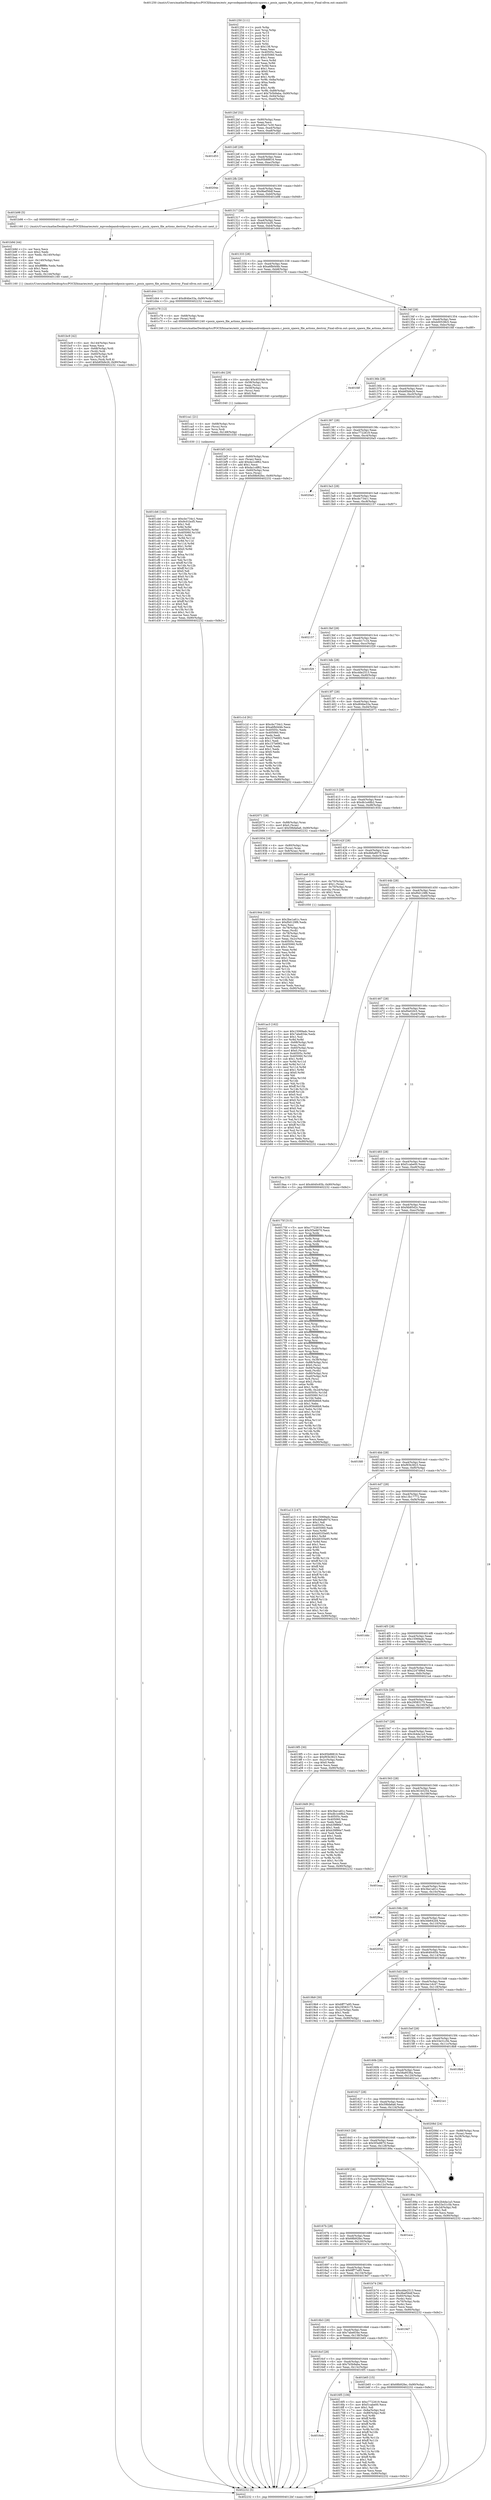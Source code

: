 digraph "0x401250" {
  label = "0x401250 (/mnt/c/Users/mathe/Desktop/tcc/POCII/binaries/extr_mpvosdepandroidposix-spawn.c_posix_spawn_file_actions_destroy_Final-ollvm.out::main(0))"
  labelloc = "t"
  node[shape=record]

  Entry [label="",width=0.3,height=0.3,shape=circle,fillcolor=black,style=filled]
  "0x4012bf" [label="{
     0x4012bf [32]\l
     | [instrs]\l
     &nbsp;&nbsp;0x4012bf \<+6\>: mov -0x90(%rbp),%eax\l
     &nbsp;&nbsp;0x4012c5 \<+2\>: mov %eax,%ecx\l
     &nbsp;&nbsp;0x4012c7 \<+6\>: sub $0x85a17e30,%ecx\l
     &nbsp;&nbsp;0x4012cd \<+6\>: mov %eax,-0xa4(%rbp)\l
     &nbsp;&nbsp;0x4012d3 \<+6\>: mov %ecx,-0xa8(%rbp)\l
     &nbsp;&nbsp;0x4012d9 \<+6\>: je 0000000000401d53 \<main+0xb03\>\l
  }"]
  "0x401d53" [label="{
     0x401d53\l
  }", style=dashed]
  "0x4012df" [label="{
     0x4012df [28]\l
     | [instrs]\l
     &nbsp;&nbsp;0x4012df \<+5\>: jmp 00000000004012e4 \<main+0x94\>\l
     &nbsp;&nbsp;0x4012e4 \<+6\>: mov -0xa4(%rbp),%eax\l
     &nbsp;&nbsp;0x4012ea \<+5\>: sub $0x95b88816,%eax\l
     &nbsp;&nbsp;0x4012ef \<+6\>: mov %eax,-0xac(%rbp)\l
     &nbsp;&nbsp;0x4012f5 \<+6\>: je 000000000040204e \<main+0xdfe\>\l
  }"]
  Exit [label="",width=0.3,height=0.3,shape=circle,fillcolor=black,style=filled,peripheries=2]
  "0x40204e" [label="{
     0x40204e\l
  }", style=dashed]
  "0x4012fb" [label="{
     0x4012fb [28]\l
     | [instrs]\l
     &nbsp;&nbsp;0x4012fb \<+5\>: jmp 0000000000401300 \<main+0xb0\>\l
     &nbsp;&nbsp;0x401300 \<+6\>: mov -0xa4(%rbp),%eax\l
     &nbsp;&nbsp;0x401306 \<+5\>: sub $0x9bef56df,%eax\l
     &nbsp;&nbsp;0x40130b \<+6\>: mov %eax,-0xb0(%rbp)\l
     &nbsp;&nbsp;0x401311 \<+6\>: je 0000000000401b98 \<main+0x948\>\l
  }"]
  "0x401cb6" [label="{
     0x401cb6 [142]\l
     | [instrs]\l
     &nbsp;&nbsp;0x401cb6 \<+5\>: mov $0xcbc734c1,%eax\l
     &nbsp;&nbsp;0x401cbb \<+5\>: mov $0x9c01bcf5,%esi\l
     &nbsp;&nbsp;0x401cc0 \<+2\>: mov $0x1,%dl\l
     &nbsp;&nbsp;0x401cc2 \<+3\>: xor %r8d,%r8d\l
     &nbsp;&nbsp;0x401cc5 \<+8\>: mov 0x40505c,%r9d\l
     &nbsp;&nbsp;0x401ccd \<+8\>: mov 0x405060,%r10d\l
     &nbsp;&nbsp;0x401cd5 \<+4\>: sub $0x1,%r8d\l
     &nbsp;&nbsp;0x401cd9 \<+3\>: mov %r9d,%r11d\l
     &nbsp;&nbsp;0x401cdc \<+3\>: add %r8d,%r11d\l
     &nbsp;&nbsp;0x401cdf \<+4\>: imul %r11d,%r9d\l
     &nbsp;&nbsp;0x401ce3 \<+4\>: and $0x1,%r9d\l
     &nbsp;&nbsp;0x401ce7 \<+4\>: cmp $0x0,%r9d\l
     &nbsp;&nbsp;0x401ceb \<+3\>: sete %bl\l
     &nbsp;&nbsp;0x401cee \<+4\>: cmp $0xa,%r10d\l
     &nbsp;&nbsp;0x401cf2 \<+4\>: setl %r14b\l
     &nbsp;&nbsp;0x401cf6 \<+3\>: mov %bl,%r15b\l
     &nbsp;&nbsp;0x401cf9 \<+4\>: xor $0xff,%r15b\l
     &nbsp;&nbsp;0x401cfd \<+3\>: mov %r14b,%r12b\l
     &nbsp;&nbsp;0x401d00 \<+4\>: xor $0xff,%r12b\l
     &nbsp;&nbsp;0x401d04 \<+3\>: xor $0x0,%dl\l
     &nbsp;&nbsp;0x401d07 \<+3\>: mov %r15b,%r13b\l
     &nbsp;&nbsp;0x401d0a \<+4\>: and $0x0,%r13b\l
     &nbsp;&nbsp;0x401d0e \<+2\>: and %dl,%bl\l
     &nbsp;&nbsp;0x401d10 \<+3\>: mov %r12b,%cl\l
     &nbsp;&nbsp;0x401d13 \<+3\>: and $0x0,%cl\l
     &nbsp;&nbsp;0x401d16 \<+3\>: and %dl,%r14b\l
     &nbsp;&nbsp;0x401d19 \<+3\>: or %bl,%r13b\l
     &nbsp;&nbsp;0x401d1c \<+3\>: or %r14b,%cl\l
     &nbsp;&nbsp;0x401d1f \<+3\>: xor %cl,%r13b\l
     &nbsp;&nbsp;0x401d22 \<+3\>: or %r12b,%r15b\l
     &nbsp;&nbsp;0x401d25 \<+4\>: xor $0xff,%r15b\l
     &nbsp;&nbsp;0x401d29 \<+3\>: or $0x0,%dl\l
     &nbsp;&nbsp;0x401d2c \<+3\>: and %dl,%r15b\l
     &nbsp;&nbsp;0x401d2f \<+3\>: or %r15b,%r13b\l
     &nbsp;&nbsp;0x401d32 \<+4\>: test $0x1,%r13b\l
     &nbsp;&nbsp;0x401d36 \<+3\>: cmovne %esi,%eax\l
     &nbsp;&nbsp;0x401d39 \<+6\>: mov %eax,-0x90(%rbp)\l
     &nbsp;&nbsp;0x401d3f \<+5\>: jmp 0000000000402232 \<main+0xfe2\>\l
  }"]
  "0x401b98" [label="{
     0x401b98 [5]\l
     | [instrs]\l
     &nbsp;&nbsp;0x401b98 \<+5\>: call 0000000000401160 \<next_i\>\l
     | [calls]\l
     &nbsp;&nbsp;0x401160 \{1\} (/mnt/c/Users/mathe/Desktop/tcc/POCII/binaries/extr_mpvosdepandroidposix-spawn.c_posix_spawn_file_actions_destroy_Final-ollvm.out::next_i)\l
  }"]
  "0x401317" [label="{
     0x401317 [28]\l
     | [instrs]\l
     &nbsp;&nbsp;0x401317 \<+5\>: jmp 000000000040131c \<main+0xcc\>\l
     &nbsp;&nbsp;0x40131c \<+6\>: mov -0xa4(%rbp),%eax\l
     &nbsp;&nbsp;0x401322 \<+5\>: sub $0x9c01bcf5,%eax\l
     &nbsp;&nbsp;0x401327 \<+6\>: mov %eax,-0xb4(%rbp)\l
     &nbsp;&nbsp;0x40132d \<+6\>: je 0000000000401d44 \<main+0xaf4\>\l
  }"]
  "0x401ca1" [label="{
     0x401ca1 [21]\l
     | [instrs]\l
     &nbsp;&nbsp;0x401ca1 \<+4\>: mov -0x68(%rbp),%rcx\l
     &nbsp;&nbsp;0x401ca5 \<+3\>: mov (%rcx),%rcx\l
     &nbsp;&nbsp;0x401ca8 \<+3\>: mov %rcx,%rdi\l
     &nbsp;&nbsp;0x401cab \<+6\>: mov %eax,-0x148(%rbp)\l
     &nbsp;&nbsp;0x401cb1 \<+5\>: call 0000000000401030 \<free@plt\>\l
     | [calls]\l
     &nbsp;&nbsp;0x401030 \{1\} (unknown)\l
  }"]
  "0x401d44" [label="{
     0x401d44 [15]\l
     | [instrs]\l
     &nbsp;&nbsp;0x401d44 \<+10\>: movl $0xd64be33a,-0x90(%rbp)\l
     &nbsp;&nbsp;0x401d4e \<+5\>: jmp 0000000000402232 \<main+0xfe2\>\l
  }"]
  "0x401333" [label="{
     0x401333 [28]\l
     | [instrs]\l
     &nbsp;&nbsp;0x401333 \<+5\>: jmp 0000000000401338 \<main+0xe8\>\l
     &nbsp;&nbsp;0x401338 \<+6\>: mov -0xa4(%rbp),%eax\l
     &nbsp;&nbsp;0x40133e \<+5\>: sub $0xa6fb0d4b,%eax\l
     &nbsp;&nbsp;0x401343 \<+6\>: mov %eax,-0xb8(%rbp)\l
     &nbsp;&nbsp;0x401349 \<+6\>: je 0000000000401c78 \<main+0xa28\>\l
  }"]
  "0x401c84" [label="{
     0x401c84 [29]\l
     | [instrs]\l
     &nbsp;&nbsp;0x401c84 \<+10\>: movabs $0x4030d6,%rdi\l
     &nbsp;&nbsp;0x401c8e \<+4\>: mov -0x58(%rbp),%rcx\l
     &nbsp;&nbsp;0x401c92 \<+2\>: mov %eax,(%rcx)\l
     &nbsp;&nbsp;0x401c94 \<+4\>: mov -0x58(%rbp),%rcx\l
     &nbsp;&nbsp;0x401c98 \<+2\>: mov (%rcx),%esi\l
     &nbsp;&nbsp;0x401c9a \<+2\>: mov $0x0,%al\l
     &nbsp;&nbsp;0x401c9c \<+5\>: call 0000000000401040 \<printf@plt\>\l
     | [calls]\l
     &nbsp;&nbsp;0x401040 \{1\} (unknown)\l
  }"]
  "0x401c78" [label="{
     0x401c78 [12]\l
     | [instrs]\l
     &nbsp;&nbsp;0x401c78 \<+4\>: mov -0x68(%rbp),%rax\l
     &nbsp;&nbsp;0x401c7c \<+3\>: mov (%rax),%rdi\l
     &nbsp;&nbsp;0x401c7f \<+5\>: call 0000000000401240 \<posix_spawn_file_actions_destroy\>\l
     | [calls]\l
     &nbsp;&nbsp;0x401240 \{1\} (/mnt/c/Users/mathe/Desktop/tcc/POCII/binaries/extr_mpvosdepandroidposix-spawn.c_posix_spawn_file_actions_destroy_Final-ollvm.out::posix_spawn_file_actions_destroy)\l
  }"]
  "0x40134f" [label="{
     0x40134f [28]\l
     | [instrs]\l
     &nbsp;&nbsp;0x40134f \<+5\>: jmp 0000000000401354 \<main+0x104\>\l
     &nbsp;&nbsp;0x401354 \<+6\>: mov -0xa4(%rbp),%eax\l
     &nbsp;&nbsp;0x40135a \<+5\>: sub $0xb00538c5,%eax\l
     &nbsp;&nbsp;0x40135f \<+6\>: mov %eax,-0xbc(%rbp)\l
     &nbsp;&nbsp;0x401365 \<+6\>: je 0000000000401fdf \<main+0xd8f\>\l
  }"]
  "0x401bc9" [label="{
     0x401bc9 [42]\l
     | [instrs]\l
     &nbsp;&nbsp;0x401bc9 \<+6\>: mov -0x144(%rbp),%ecx\l
     &nbsp;&nbsp;0x401bcf \<+3\>: imul %eax,%ecx\l
     &nbsp;&nbsp;0x401bd2 \<+4\>: mov -0x68(%rbp),%rdi\l
     &nbsp;&nbsp;0x401bd6 \<+3\>: mov (%rdi),%rdi\l
     &nbsp;&nbsp;0x401bd9 \<+4\>: mov -0x60(%rbp),%r8\l
     &nbsp;&nbsp;0x401bdd \<+3\>: movslq (%r8),%r8\l
     &nbsp;&nbsp;0x401be0 \<+4\>: mov %ecx,(%rdi,%r8,4)\l
     &nbsp;&nbsp;0x401be4 \<+10\>: movl $0xb85bfe26,-0x90(%rbp)\l
     &nbsp;&nbsp;0x401bee \<+5\>: jmp 0000000000402232 \<main+0xfe2\>\l
  }"]
  "0x401fdf" [label="{
     0x401fdf\l
  }", style=dashed]
  "0x40136b" [label="{
     0x40136b [28]\l
     | [instrs]\l
     &nbsp;&nbsp;0x40136b \<+5\>: jmp 0000000000401370 \<main+0x120\>\l
     &nbsp;&nbsp;0x401370 \<+6\>: mov -0xa4(%rbp),%eax\l
     &nbsp;&nbsp;0x401376 \<+5\>: sub $0xb85bfe26,%eax\l
     &nbsp;&nbsp;0x40137b \<+6\>: mov %eax,-0xc0(%rbp)\l
     &nbsp;&nbsp;0x401381 \<+6\>: je 0000000000401bf3 \<main+0x9a3\>\l
  }"]
  "0x401b9d" [label="{
     0x401b9d [44]\l
     | [instrs]\l
     &nbsp;&nbsp;0x401b9d \<+2\>: xor %ecx,%ecx\l
     &nbsp;&nbsp;0x401b9f \<+5\>: mov $0x2,%edx\l
     &nbsp;&nbsp;0x401ba4 \<+6\>: mov %edx,-0x140(%rbp)\l
     &nbsp;&nbsp;0x401baa \<+1\>: cltd\l
     &nbsp;&nbsp;0x401bab \<+6\>: mov -0x140(%rbp),%esi\l
     &nbsp;&nbsp;0x401bb1 \<+2\>: idiv %esi\l
     &nbsp;&nbsp;0x401bb3 \<+6\>: imul $0xfffffffe,%edx,%edx\l
     &nbsp;&nbsp;0x401bb9 \<+3\>: sub $0x1,%ecx\l
     &nbsp;&nbsp;0x401bbc \<+2\>: sub %ecx,%edx\l
     &nbsp;&nbsp;0x401bbe \<+6\>: mov %edx,-0x144(%rbp)\l
     &nbsp;&nbsp;0x401bc4 \<+5\>: call 0000000000401160 \<next_i\>\l
     | [calls]\l
     &nbsp;&nbsp;0x401160 \{1\} (/mnt/c/Users/mathe/Desktop/tcc/POCII/binaries/extr_mpvosdepandroidposix-spawn.c_posix_spawn_file_actions_destroy_Final-ollvm.out::next_i)\l
  }"]
  "0x401bf3" [label="{
     0x401bf3 [42]\l
     | [instrs]\l
     &nbsp;&nbsp;0x401bf3 \<+4\>: mov -0x60(%rbp),%rax\l
     &nbsp;&nbsp;0x401bf7 \<+2\>: mov (%rax),%ecx\l
     &nbsp;&nbsp;0x401bf9 \<+6\>: add $0xda1cdf62,%ecx\l
     &nbsp;&nbsp;0x401bff \<+3\>: add $0x1,%ecx\l
     &nbsp;&nbsp;0x401c02 \<+6\>: sub $0xda1cdf62,%ecx\l
     &nbsp;&nbsp;0x401c08 \<+4\>: mov -0x60(%rbp),%rax\l
     &nbsp;&nbsp;0x401c0c \<+2\>: mov %ecx,(%rax)\l
     &nbsp;&nbsp;0x401c0e \<+10\>: movl $0x68b92fec,-0x90(%rbp)\l
     &nbsp;&nbsp;0x401c18 \<+5\>: jmp 0000000000402232 \<main+0xfe2\>\l
  }"]
  "0x401387" [label="{
     0x401387 [28]\l
     | [instrs]\l
     &nbsp;&nbsp;0x401387 \<+5\>: jmp 000000000040138c \<main+0x13c\>\l
     &nbsp;&nbsp;0x40138c \<+6\>: mov -0xa4(%rbp),%eax\l
     &nbsp;&nbsp;0x401392 \<+5\>: sub $0xc7722619,%eax\l
     &nbsp;&nbsp;0x401397 \<+6\>: mov %eax,-0xc4(%rbp)\l
     &nbsp;&nbsp;0x40139d \<+6\>: je 00000000004020a5 \<main+0xe55\>\l
  }"]
  "0x401ac3" [label="{
     0x401ac3 [162]\l
     | [instrs]\l
     &nbsp;&nbsp;0x401ac3 \<+5\>: mov $0x15069adc,%ecx\l
     &nbsp;&nbsp;0x401ac8 \<+5\>: mov $0x7abe834e,%edx\l
     &nbsp;&nbsp;0x401acd \<+3\>: mov $0x1,%sil\l
     &nbsp;&nbsp;0x401ad0 \<+3\>: xor %r8d,%r8d\l
     &nbsp;&nbsp;0x401ad3 \<+4\>: mov -0x68(%rbp),%rdi\l
     &nbsp;&nbsp;0x401ad7 \<+3\>: mov %rax,(%rdi)\l
     &nbsp;&nbsp;0x401ada \<+4\>: mov -0x60(%rbp),%rax\l
     &nbsp;&nbsp;0x401ade \<+6\>: movl $0x0,(%rax)\l
     &nbsp;&nbsp;0x401ae4 \<+8\>: mov 0x40505c,%r9d\l
     &nbsp;&nbsp;0x401aec \<+8\>: mov 0x405060,%r10d\l
     &nbsp;&nbsp;0x401af4 \<+4\>: sub $0x1,%r8d\l
     &nbsp;&nbsp;0x401af8 \<+3\>: mov %r9d,%r11d\l
     &nbsp;&nbsp;0x401afb \<+3\>: add %r8d,%r11d\l
     &nbsp;&nbsp;0x401afe \<+4\>: imul %r11d,%r9d\l
     &nbsp;&nbsp;0x401b02 \<+4\>: and $0x1,%r9d\l
     &nbsp;&nbsp;0x401b06 \<+4\>: cmp $0x0,%r9d\l
     &nbsp;&nbsp;0x401b0a \<+3\>: sete %bl\l
     &nbsp;&nbsp;0x401b0d \<+4\>: cmp $0xa,%r10d\l
     &nbsp;&nbsp;0x401b11 \<+4\>: setl %r14b\l
     &nbsp;&nbsp;0x401b15 \<+3\>: mov %bl,%r15b\l
     &nbsp;&nbsp;0x401b18 \<+4\>: xor $0xff,%r15b\l
     &nbsp;&nbsp;0x401b1c \<+3\>: mov %r14b,%r12b\l
     &nbsp;&nbsp;0x401b1f \<+4\>: xor $0xff,%r12b\l
     &nbsp;&nbsp;0x401b23 \<+4\>: xor $0x0,%sil\l
     &nbsp;&nbsp;0x401b27 \<+3\>: mov %r15b,%r13b\l
     &nbsp;&nbsp;0x401b2a \<+4\>: and $0x0,%r13b\l
     &nbsp;&nbsp;0x401b2e \<+3\>: and %sil,%bl\l
     &nbsp;&nbsp;0x401b31 \<+3\>: mov %r12b,%al\l
     &nbsp;&nbsp;0x401b34 \<+2\>: and $0x0,%al\l
     &nbsp;&nbsp;0x401b36 \<+3\>: and %sil,%r14b\l
     &nbsp;&nbsp;0x401b39 \<+3\>: or %bl,%r13b\l
     &nbsp;&nbsp;0x401b3c \<+3\>: or %r14b,%al\l
     &nbsp;&nbsp;0x401b3f \<+3\>: xor %al,%r13b\l
     &nbsp;&nbsp;0x401b42 \<+3\>: or %r12b,%r15b\l
     &nbsp;&nbsp;0x401b45 \<+4\>: xor $0xff,%r15b\l
     &nbsp;&nbsp;0x401b49 \<+4\>: or $0x0,%sil\l
     &nbsp;&nbsp;0x401b4d \<+3\>: and %sil,%r15b\l
     &nbsp;&nbsp;0x401b50 \<+3\>: or %r15b,%r13b\l
     &nbsp;&nbsp;0x401b53 \<+4\>: test $0x1,%r13b\l
     &nbsp;&nbsp;0x401b57 \<+3\>: cmovne %edx,%ecx\l
     &nbsp;&nbsp;0x401b5a \<+6\>: mov %ecx,-0x90(%rbp)\l
     &nbsp;&nbsp;0x401b60 \<+5\>: jmp 0000000000402232 \<main+0xfe2\>\l
  }"]
  "0x4020a5" [label="{
     0x4020a5\l
  }", style=dashed]
  "0x4013a3" [label="{
     0x4013a3 [28]\l
     | [instrs]\l
     &nbsp;&nbsp;0x4013a3 \<+5\>: jmp 00000000004013a8 \<main+0x158\>\l
     &nbsp;&nbsp;0x4013a8 \<+6\>: mov -0xa4(%rbp),%eax\l
     &nbsp;&nbsp;0x4013ae \<+5\>: sub $0xcbc734c1,%eax\l
     &nbsp;&nbsp;0x4013b3 \<+6\>: mov %eax,-0xc8(%rbp)\l
     &nbsp;&nbsp;0x4013b9 \<+6\>: je 0000000000402157 \<main+0xf07\>\l
  }"]
  "0x401944" [label="{
     0x401944 [102]\l
     | [instrs]\l
     &nbsp;&nbsp;0x401944 \<+5\>: mov $0x3be1a61c,%ecx\l
     &nbsp;&nbsp;0x401949 \<+5\>: mov $0xf0d129f6,%edx\l
     &nbsp;&nbsp;0x40194e \<+2\>: xor %esi,%esi\l
     &nbsp;&nbsp;0x401950 \<+4\>: mov -0x78(%rbp),%rdi\l
     &nbsp;&nbsp;0x401954 \<+2\>: mov %eax,(%rdi)\l
     &nbsp;&nbsp;0x401956 \<+4\>: mov -0x78(%rbp),%rdi\l
     &nbsp;&nbsp;0x40195a \<+2\>: mov (%rdi),%eax\l
     &nbsp;&nbsp;0x40195c \<+3\>: mov %eax,-0x2c(%rbp)\l
     &nbsp;&nbsp;0x40195f \<+7\>: mov 0x40505c,%eax\l
     &nbsp;&nbsp;0x401966 \<+8\>: mov 0x405060,%r8d\l
     &nbsp;&nbsp;0x40196e \<+3\>: sub $0x1,%esi\l
     &nbsp;&nbsp;0x401971 \<+3\>: mov %eax,%r9d\l
     &nbsp;&nbsp;0x401974 \<+3\>: add %esi,%r9d\l
     &nbsp;&nbsp;0x401977 \<+4\>: imul %r9d,%eax\l
     &nbsp;&nbsp;0x40197b \<+3\>: and $0x1,%eax\l
     &nbsp;&nbsp;0x40197e \<+3\>: cmp $0x0,%eax\l
     &nbsp;&nbsp;0x401981 \<+4\>: sete %r10b\l
     &nbsp;&nbsp;0x401985 \<+4\>: cmp $0xa,%r8d\l
     &nbsp;&nbsp;0x401989 \<+4\>: setl %r11b\l
     &nbsp;&nbsp;0x40198d \<+3\>: mov %r10b,%bl\l
     &nbsp;&nbsp;0x401990 \<+3\>: and %r11b,%bl\l
     &nbsp;&nbsp;0x401993 \<+3\>: xor %r11b,%r10b\l
     &nbsp;&nbsp;0x401996 \<+3\>: or %r10b,%bl\l
     &nbsp;&nbsp;0x401999 \<+3\>: test $0x1,%bl\l
     &nbsp;&nbsp;0x40199c \<+3\>: cmovne %edx,%ecx\l
     &nbsp;&nbsp;0x40199f \<+6\>: mov %ecx,-0x90(%rbp)\l
     &nbsp;&nbsp;0x4019a5 \<+5\>: jmp 0000000000402232 \<main+0xfe2\>\l
  }"]
  "0x402157" [label="{
     0x402157\l
  }", style=dashed]
  "0x4013bf" [label="{
     0x4013bf [28]\l
     | [instrs]\l
     &nbsp;&nbsp;0x4013bf \<+5\>: jmp 00000000004013c4 \<main+0x174\>\l
     &nbsp;&nbsp;0x4013c4 \<+6\>: mov -0xa4(%rbp),%eax\l
     &nbsp;&nbsp;0x4013ca \<+5\>: sub $0xccb17c1b,%eax\l
     &nbsp;&nbsp;0x4013cf \<+6\>: mov %eax,-0xcc(%rbp)\l
     &nbsp;&nbsp;0x4013d5 \<+6\>: je 0000000000401f29 \<main+0xcd9\>\l
  }"]
  "0x401250" [label="{
     0x401250 [111]\l
     | [instrs]\l
     &nbsp;&nbsp;0x401250 \<+1\>: push %rbp\l
     &nbsp;&nbsp;0x401251 \<+3\>: mov %rsp,%rbp\l
     &nbsp;&nbsp;0x401254 \<+2\>: push %r15\l
     &nbsp;&nbsp;0x401256 \<+2\>: push %r14\l
     &nbsp;&nbsp;0x401258 \<+2\>: push %r13\l
     &nbsp;&nbsp;0x40125a \<+2\>: push %r12\l
     &nbsp;&nbsp;0x40125c \<+1\>: push %rbx\l
     &nbsp;&nbsp;0x40125d \<+7\>: sub $0x138,%rsp\l
     &nbsp;&nbsp;0x401264 \<+2\>: xor %eax,%eax\l
     &nbsp;&nbsp;0x401266 \<+7\>: mov 0x40505c,%ecx\l
     &nbsp;&nbsp;0x40126d \<+7\>: mov 0x405060,%edx\l
     &nbsp;&nbsp;0x401274 \<+3\>: sub $0x1,%eax\l
     &nbsp;&nbsp;0x401277 \<+3\>: mov %ecx,%r8d\l
     &nbsp;&nbsp;0x40127a \<+3\>: add %eax,%r8d\l
     &nbsp;&nbsp;0x40127d \<+4\>: imul %r8d,%ecx\l
     &nbsp;&nbsp;0x401281 \<+3\>: and $0x1,%ecx\l
     &nbsp;&nbsp;0x401284 \<+3\>: cmp $0x0,%ecx\l
     &nbsp;&nbsp;0x401287 \<+4\>: sete %r9b\l
     &nbsp;&nbsp;0x40128b \<+4\>: and $0x1,%r9b\l
     &nbsp;&nbsp;0x40128f \<+7\>: mov %r9b,-0x8a(%rbp)\l
     &nbsp;&nbsp;0x401296 \<+3\>: cmp $0xa,%edx\l
     &nbsp;&nbsp;0x401299 \<+4\>: setl %r9b\l
     &nbsp;&nbsp;0x40129d \<+4\>: and $0x1,%r9b\l
     &nbsp;&nbsp;0x4012a1 \<+7\>: mov %r9b,-0x89(%rbp)\l
     &nbsp;&nbsp;0x4012a8 \<+10\>: movl $0x7b5b9aba,-0x90(%rbp)\l
     &nbsp;&nbsp;0x4012b2 \<+6\>: mov %edi,-0x94(%rbp)\l
     &nbsp;&nbsp;0x4012b8 \<+7\>: mov %rsi,-0xa0(%rbp)\l
  }"]
  "0x401f29" [label="{
     0x401f29\l
  }", style=dashed]
  "0x4013db" [label="{
     0x4013db [28]\l
     | [instrs]\l
     &nbsp;&nbsp;0x4013db \<+5\>: jmp 00000000004013e0 \<main+0x190\>\l
     &nbsp;&nbsp;0x4013e0 \<+6\>: mov -0xa4(%rbp),%eax\l
     &nbsp;&nbsp;0x4013e6 \<+5\>: sub $0xcdde2513,%eax\l
     &nbsp;&nbsp;0x4013eb \<+6\>: mov %eax,-0xd0(%rbp)\l
     &nbsp;&nbsp;0x4013f1 \<+6\>: je 0000000000401c1d \<main+0x9cd\>\l
  }"]
  "0x402232" [label="{
     0x402232 [5]\l
     | [instrs]\l
     &nbsp;&nbsp;0x402232 \<+5\>: jmp 00000000004012bf \<main+0x6f\>\l
  }"]
  "0x401c1d" [label="{
     0x401c1d [91]\l
     | [instrs]\l
     &nbsp;&nbsp;0x401c1d \<+5\>: mov $0xcbc734c1,%eax\l
     &nbsp;&nbsp;0x401c22 \<+5\>: mov $0xa6fb0d4b,%ecx\l
     &nbsp;&nbsp;0x401c27 \<+7\>: mov 0x40505c,%edx\l
     &nbsp;&nbsp;0x401c2e \<+7\>: mov 0x405060,%esi\l
     &nbsp;&nbsp;0x401c35 \<+2\>: mov %edx,%edi\l
     &nbsp;&nbsp;0x401c37 \<+6\>: sub $0x157b69f2,%edi\l
     &nbsp;&nbsp;0x401c3d \<+3\>: sub $0x1,%edi\l
     &nbsp;&nbsp;0x401c40 \<+6\>: add $0x157b69f2,%edi\l
     &nbsp;&nbsp;0x401c46 \<+3\>: imul %edi,%edx\l
     &nbsp;&nbsp;0x401c49 \<+3\>: and $0x1,%edx\l
     &nbsp;&nbsp;0x401c4c \<+3\>: cmp $0x0,%edx\l
     &nbsp;&nbsp;0x401c4f \<+4\>: sete %r8b\l
     &nbsp;&nbsp;0x401c53 \<+3\>: cmp $0xa,%esi\l
     &nbsp;&nbsp;0x401c56 \<+4\>: setl %r9b\l
     &nbsp;&nbsp;0x401c5a \<+3\>: mov %r8b,%r10b\l
     &nbsp;&nbsp;0x401c5d \<+3\>: and %r9b,%r10b\l
     &nbsp;&nbsp;0x401c60 \<+3\>: xor %r9b,%r8b\l
     &nbsp;&nbsp;0x401c63 \<+3\>: or %r8b,%r10b\l
     &nbsp;&nbsp;0x401c66 \<+4\>: test $0x1,%r10b\l
     &nbsp;&nbsp;0x401c6a \<+3\>: cmovne %ecx,%eax\l
     &nbsp;&nbsp;0x401c6d \<+6\>: mov %eax,-0x90(%rbp)\l
     &nbsp;&nbsp;0x401c73 \<+5\>: jmp 0000000000402232 \<main+0xfe2\>\l
  }"]
  "0x4013f7" [label="{
     0x4013f7 [28]\l
     | [instrs]\l
     &nbsp;&nbsp;0x4013f7 \<+5\>: jmp 00000000004013fc \<main+0x1ac\>\l
     &nbsp;&nbsp;0x4013fc \<+6\>: mov -0xa4(%rbp),%eax\l
     &nbsp;&nbsp;0x401402 \<+5\>: sub $0xd64be33a,%eax\l
     &nbsp;&nbsp;0x401407 \<+6\>: mov %eax,-0xd4(%rbp)\l
     &nbsp;&nbsp;0x40140d \<+6\>: je 0000000000402071 \<main+0xe21\>\l
  }"]
  "0x4016eb" [label="{
     0x4016eb\l
  }", style=dashed]
  "0x402071" [label="{
     0x402071 [28]\l
     | [instrs]\l
     &nbsp;&nbsp;0x402071 \<+7\>: mov -0x88(%rbp),%rax\l
     &nbsp;&nbsp;0x402078 \<+6\>: movl $0x0,(%rax)\l
     &nbsp;&nbsp;0x40207e \<+10\>: movl $0x59bfa6a6,-0x90(%rbp)\l
     &nbsp;&nbsp;0x402088 \<+5\>: jmp 0000000000402232 \<main+0xfe2\>\l
  }"]
  "0x401413" [label="{
     0x401413 [28]\l
     | [instrs]\l
     &nbsp;&nbsp;0x401413 \<+5\>: jmp 0000000000401418 \<main+0x1c8\>\l
     &nbsp;&nbsp;0x401418 \<+6\>: mov -0xa4(%rbp),%eax\l
     &nbsp;&nbsp;0x40141e \<+5\>: sub $0xdb1e48b2,%eax\l
     &nbsp;&nbsp;0x401423 \<+6\>: mov %eax,-0xd8(%rbp)\l
     &nbsp;&nbsp;0x401429 \<+6\>: je 0000000000401934 \<main+0x6e4\>\l
  }"]
  "0x4016f5" [label="{
     0x4016f5 [106]\l
     | [instrs]\l
     &nbsp;&nbsp;0x4016f5 \<+5\>: mov $0xc7722619,%eax\l
     &nbsp;&nbsp;0x4016fa \<+5\>: mov $0xf1cabe00,%ecx\l
     &nbsp;&nbsp;0x4016ff \<+2\>: mov $0x1,%dl\l
     &nbsp;&nbsp;0x401701 \<+7\>: mov -0x8a(%rbp),%sil\l
     &nbsp;&nbsp;0x401708 \<+7\>: mov -0x89(%rbp),%dil\l
     &nbsp;&nbsp;0x40170f \<+3\>: mov %sil,%r8b\l
     &nbsp;&nbsp;0x401712 \<+4\>: xor $0xff,%r8b\l
     &nbsp;&nbsp;0x401716 \<+3\>: mov %dil,%r9b\l
     &nbsp;&nbsp;0x401719 \<+4\>: xor $0xff,%r9b\l
     &nbsp;&nbsp;0x40171d \<+3\>: xor $0x1,%dl\l
     &nbsp;&nbsp;0x401720 \<+3\>: mov %r8b,%r10b\l
     &nbsp;&nbsp;0x401723 \<+4\>: and $0xff,%r10b\l
     &nbsp;&nbsp;0x401727 \<+3\>: and %dl,%sil\l
     &nbsp;&nbsp;0x40172a \<+3\>: mov %r9b,%r11b\l
     &nbsp;&nbsp;0x40172d \<+4\>: and $0xff,%r11b\l
     &nbsp;&nbsp;0x401731 \<+3\>: and %dl,%dil\l
     &nbsp;&nbsp;0x401734 \<+3\>: or %sil,%r10b\l
     &nbsp;&nbsp;0x401737 \<+3\>: or %dil,%r11b\l
     &nbsp;&nbsp;0x40173a \<+3\>: xor %r11b,%r10b\l
     &nbsp;&nbsp;0x40173d \<+3\>: or %r9b,%r8b\l
     &nbsp;&nbsp;0x401740 \<+4\>: xor $0xff,%r8b\l
     &nbsp;&nbsp;0x401744 \<+3\>: or $0x1,%dl\l
     &nbsp;&nbsp;0x401747 \<+3\>: and %dl,%r8b\l
     &nbsp;&nbsp;0x40174a \<+3\>: or %r8b,%r10b\l
     &nbsp;&nbsp;0x40174d \<+4\>: test $0x1,%r10b\l
     &nbsp;&nbsp;0x401751 \<+3\>: cmovne %ecx,%eax\l
     &nbsp;&nbsp;0x401754 \<+6\>: mov %eax,-0x90(%rbp)\l
     &nbsp;&nbsp;0x40175a \<+5\>: jmp 0000000000402232 \<main+0xfe2\>\l
  }"]
  "0x401934" [label="{
     0x401934 [16]\l
     | [instrs]\l
     &nbsp;&nbsp;0x401934 \<+4\>: mov -0x80(%rbp),%rax\l
     &nbsp;&nbsp;0x401938 \<+3\>: mov (%rax),%rax\l
     &nbsp;&nbsp;0x40193b \<+4\>: mov 0x8(%rax),%rdi\l
     &nbsp;&nbsp;0x40193f \<+5\>: call 0000000000401060 \<atoi@plt\>\l
     | [calls]\l
     &nbsp;&nbsp;0x401060 \{1\} (unknown)\l
  }"]
  "0x40142f" [label="{
     0x40142f [28]\l
     | [instrs]\l
     &nbsp;&nbsp;0x40142f \<+5\>: jmp 0000000000401434 \<main+0x1e4\>\l
     &nbsp;&nbsp;0x401434 \<+6\>: mov -0xa4(%rbp),%eax\l
     &nbsp;&nbsp;0x40143a \<+5\>: sub $0xdb6a807d,%eax\l
     &nbsp;&nbsp;0x40143f \<+6\>: mov %eax,-0xdc(%rbp)\l
     &nbsp;&nbsp;0x401445 \<+6\>: je 0000000000401aa6 \<main+0x856\>\l
  }"]
  "0x4016cf" [label="{
     0x4016cf [28]\l
     | [instrs]\l
     &nbsp;&nbsp;0x4016cf \<+5\>: jmp 00000000004016d4 \<main+0x484\>\l
     &nbsp;&nbsp;0x4016d4 \<+6\>: mov -0xa4(%rbp),%eax\l
     &nbsp;&nbsp;0x4016da \<+5\>: sub $0x7b5b9aba,%eax\l
     &nbsp;&nbsp;0x4016df \<+6\>: mov %eax,-0x13c(%rbp)\l
     &nbsp;&nbsp;0x4016e5 \<+6\>: je 00000000004016f5 \<main+0x4a5\>\l
  }"]
  "0x401aa6" [label="{
     0x401aa6 [29]\l
     | [instrs]\l
     &nbsp;&nbsp;0x401aa6 \<+4\>: mov -0x70(%rbp),%rax\l
     &nbsp;&nbsp;0x401aaa \<+6\>: movl $0x1,(%rax)\l
     &nbsp;&nbsp;0x401ab0 \<+4\>: mov -0x70(%rbp),%rax\l
     &nbsp;&nbsp;0x401ab4 \<+3\>: movslq (%rax),%rax\l
     &nbsp;&nbsp;0x401ab7 \<+4\>: shl $0x2,%rax\l
     &nbsp;&nbsp;0x401abb \<+3\>: mov %rax,%rdi\l
     &nbsp;&nbsp;0x401abe \<+5\>: call 0000000000401050 \<malloc@plt\>\l
     | [calls]\l
     &nbsp;&nbsp;0x401050 \{1\} (unknown)\l
  }"]
  "0x40144b" [label="{
     0x40144b [28]\l
     | [instrs]\l
     &nbsp;&nbsp;0x40144b \<+5\>: jmp 0000000000401450 \<main+0x200\>\l
     &nbsp;&nbsp;0x401450 \<+6\>: mov -0xa4(%rbp),%eax\l
     &nbsp;&nbsp;0x401456 \<+5\>: sub $0xf0d129f6,%eax\l
     &nbsp;&nbsp;0x40145b \<+6\>: mov %eax,-0xe0(%rbp)\l
     &nbsp;&nbsp;0x401461 \<+6\>: je 00000000004019aa \<main+0x75a\>\l
  }"]
  "0x401b65" [label="{
     0x401b65 [15]\l
     | [instrs]\l
     &nbsp;&nbsp;0x401b65 \<+10\>: movl $0x68b92fec,-0x90(%rbp)\l
     &nbsp;&nbsp;0x401b6f \<+5\>: jmp 0000000000402232 \<main+0xfe2\>\l
  }"]
  "0x4019aa" [label="{
     0x4019aa [15]\l
     | [instrs]\l
     &nbsp;&nbsp;0x4019aa \<+10\>: movl $0x4640c65b,-0x90(%rbp)\l
     &nbsp;&nbsp;0x4019b4 \<+5\>: jmp 0000000000402232 \<main+0xfe2\>\l
  }"]
  "0x401467" [label="{
     0x401467 [28]\l
     | [instrs]\l
     &nbsp;&nbsp;0x401467 \<+5\>: jmp 000000000040146c \<main+0x21c\>\l
     &nbsp;&nbsp;0x40146c \<+6\>: mov -0xa4(%rbp),%eax\l
     &nbsp;&nbsp;0x401472 \<+5\>: sub $0xf0e02fc5,%eax\l
     &nbsp;&nbsp;0x401477 \<+6\>: mov %eax,-0xe4(%rbp)\l
     &nbsp;&nbsp;0x40147d \<+6\>: je 0000000000401e9b \<main+0xc4b\>\l
  }"]
  "0x4016b3" [label="{
     0x4016b3 [28]\l
     | [instrs]\l
     &nbsp;&nbsp;0x4016b3 \<+5\>: jmp 00000000004016b8 \<main+0x468\>\l
     &nbsp;&nbsp;0x4016b8 \<+6\>: mov -0xa4(%rbp),%eax\l
     &nbsp;&nbsp;0x4016be \<+5\>: sub $0x7abe834e,%eax\l
     &nbsp;&nbsp;0x4016c3 \<+6\>: mov %eax,-0x138(%rbp)\l
     &nbsp;&nbsp;0x4016c9 \<+6\>: je 0000000000401b65 \<main+0x915\>\l
  }"]
  "0x401e9b" [label="{
     0x401e9b\l
  }", style=dashed]
  "0x401483" [label="{
     0x401483 [28]\l
     | [instrs]\l
     &nbsp;&nbsp;0x401483 \<+5\>: jmp 0000000000401488 \<main+0x238\>\l
     &nbsp;&nbsp;0x401488 \<+6\>: mov -0xa4(%rbp),%eax\l
     &nbsp;&nbsp;0x40148e \<+5\>: sub $0xf1cabe00,%eax\l
     &nbsp;&nbsp;0x401493 \<+6\>: mov %eax,-0xe8(%rbp)\l
     &nbsp;&nbsp;0x401499 \<+6\>: je 000000000040175f \<main+0x50f\>\l
  }"]
  "0x4019d7" [label="{
     0x4019d7\l
  }", style=dashed]
  "0x40175f" [label="{
     0x40175f [315]\l
     | [instrs]\l
     &nbsp;&nbsp;0x40175f \<+5\>: mov $0xc7722619,%eax\l
     &nbsp;&nbsp;0x401764 \<+5\>: mov $0x5f3e8870,%ecx\l
     &nbsp;&nbsp;0x401769 \<+3\>: mov %rsp,%rdx\l
     &nbsp;&nbsp;0x40176c \<+4\>: add $0xfffffffffffffff0,%rdx\l
     &nbsp;&nbsp;0x401770 \<+3\>: mov %rdx,%rsp\l
     &nbsp;&nbsp;0x401773 \<+7\>: mov %rdx,-0x88(%rbp)\l
     &nbsp;&nbsp;0x40177a \<+3\>: mov %rsp,%rdx\l
     &nbsp;&nbsp;0x40177d \<+4\>: add $0xfffffffffffffff0,%rdx\l
     &nbsp;&nbsp;0x401781 \<+3\>: mov %rdx,%rsp\l
     &nbsp;&nbsp;0x401784 \<+3\>: mov %rsp,%rsi\l
     &nbsp;&nbsp;0x401787 \<+4\>: add $0xfffffffffffffff0,%rsi\l
     &nbsp;&nbsp;0x40178b \<+3\>: mov %rsi,%rsp\l
     &nbsp;&nbsp;0x40178e \<+4\>: mov %rsi,-0x80(%rbp)\l
     &nbsp;&nbsp;0x401792 \<+3\>: mov %rsp,%rsi\l
     &nbsp;&nbsp;0x401795 \<+4\>: add $0xfffffffffffffff0,%rsi\l
     &nbsp;&nbsp;0x401799 \<+3\>: mov %rsi,%rsp\l
     &nbsp;&nbsp;0x40179c \<+4\>: mov %rsi,-0x78(%rbp)\l
     &nbsp;&nbsp;0x4017a0 \<+3\>: mov %rsp,%rsi\l
     &nbsp;&nbsp;0x4017a3 \<+4\>: add $0xfffffffffffffff0,%rsi\l
     &nbsp;&nbsp;0x4017a7 \<+3\>: mov %rsi,%rsp\l
     &nbsp;&nbsp;0x4017aa \<+4\>: mov %rsi,-0x70(%rbp)\l
     &nbsp;&nbsp;0x4017ae \<+3\>: mov %rsp,%rsi\l
     &nbsp;&nbsp;0x4017b1 \<+4\>: add $0xfffffffffffffff0,%rsi\l
     &nbsp;&nbsp;0x4017b5 \<+3\>: mov %rsi,%rsp\l
     &nbsp;&nbsp;0x4017b8 \<+4\>: mov %rsi,-0x68(%rbp)\l
     &nbsp;&nbsp;0x4017bc \<+3\>: mov %rsp,%rsi\l
     &nbsp;&nbsp;0x4017bf \<+4\>: add $0xfffffffffffffff0,%rsi\l
     &nbsp;&nbsp;0x4017c3 \<+3\>: mov %rsi,%rsp\l
     &nbsp;&nbsp;0x4017c6 \<+4\>: mov %rsi,-0x60(%rbp)\l
     &nbsp;&nbsp;0x4017ca \<+3\>: mov %rsp,%rsi\l
     &nbsp;&nbsp;0x4017cd \<+4\>: add $0xfffffffffffffff0,%rsi\l
     &nbsp;&nbsp;0x4017d1 \<+3\>: mov %rsi,%rsp\l
     &nbsp;&nbsp;0x4017d4 \<+4\>: mov %rsi,-0x58(%rbp)\l
     &nbsp;&nbsp;0x4017d8 \<+3\>: mov %rsp,%rsi\l
     &nbsp;&nbsp;0x4017db \<+4\>: add $0xfffffffffffffff0,%rsi\l
     &nbsp;&nbsp;0x4017df \<+3\>: mov %rsi,%rsp\l
     &nbsp;&nbsp;0x4017e2 \<+4\>: mov %rsi,-0x50(%rbp)\l
     &nbsp;&nbsp;0x4017e6 \<+3\>: mov %rsp,%rsi\l
     &nbsp;&nbsp;0x4017e9 \<+4\>: add $0xfffffffffffffff0,%rsi\l
     &nbsp;&nbsp;0x4017ed \<+3\>: mov %rsi,%rsp\l
     &nbsp;&nbsp;0x4017f0 \<+4\>: mov %rsi,-0x48(%rbp)\l
     &nbsp;&nbsp;0x4017f4 \<+3\>: mov %rsp,%rsi\l
     &nbsp;&nbsp;0x4017f7 \<+4\>: add $0xfffffffffffffff0,%rsi\l
     &nbsp;&nbsp;0x4017fb \<+3\>: mov %rsi,%rsp\l
     &nbsp;&nbsp;0x4017fe \<+4\>: mov %rsi,-0x40(%rbp)\l
     &nbsp;&nbsp;0x401802 \<+3\>: mov %rsp,%rsi\l
     &nbsp;&nbsp;0x401805 \<+4\>: add $0xfffffffffffffff0,%rsi\l
     &nbsp;&nbsp;0x401809 \<+3\>: mov %rsi,%rsp\l
     &nbsp;&nbsp;0x40180c \<+4\>: mov %rsi,-0x38(%rbp)\l
     &nbsp;&nbsp;0x401810 \<+7\>: mov -0x88(%rbp),%rsi\l
     &nbsp;&nbsp;0x401817 \<+6\>: movl $0x0,(%rsi)\l
     &nbsp;&nbsp;0x40181d \<+6\>: mov -0x94(%rbp),%edi\l
     &nbsp;&nbsp;0x401823 \<+2\>: mov %edi,(%rdx)\l
     &nbsp;&nbsp;0x401825 \<+4\>: mov -0x80(%rbp),%rsi\l
     &nbsp;&nbsp;0x401829 \<+7\>: mov -0xa0(%rbp),%r8\l
     &nbsp;&nbsp;0x401830 \<+3\>: mov %r8,(%rsi)\l
     &nbsp;&nbsp;0x401833 \<+3\>: cmpl $0x2,(%rdx)\l
     &nbsp;&nbsp;0x401836 \<+4\>: setne %r9b\l
     &nbsp;&nbsp;0x40183a \<+4\>: and $0x1,%r9b\l
     &nbsp;&nbsp;0x40183e \<+4\>: mov %r9b,-0x2d(%rbp)\l
     &nbsp;&nbsp;0x401842 \<+8\>: mov 0x40505c,%r10d\l
     &nbsp;&nbsp;0x40184a \<+8\>: mov 0x405060,%r11d\l
     &nbsp;&nbsp;0x401852 \<+3\>: mov %r10d,%ebx\l
     &nbsp;&nbsp;0x401855 \<+6\>: sub $0x9f36d6b9,%ebx\l
     &nbsp;&nbsp;0x40185b \<+3\>: sub $0x1,%ebx\l
     &nbsp;&nbsp;0x40185e \<+6\>: add $0x9f36d6b9,%ebx\l
     &nbsp;&nbsp;0x401864 \<+4\>: imul %ebx,%r10d\l
     &nbsp;&nbsp;0x401868 \<+4\>: and $0x1,%r10d\l
     &nbsp;&nbsp;0x40186c \<+4\>: cmp $0x0,%r10d\l
     &nbsp;&nbsp;0x401870 \<+4\>: sete %r9b\l
     &nbsp;&nbsp;0x401874 \<+4\>: cmp $0xa,%r11d\l
     &nbsp;&nbsp;0x401878 \<+4\>: setl %r14b\l
     &nbsp;&nbsp;0x40187c \<+3\>: mov %r9b,%r15b\l
     &nbsp;&nbsp;0x40187f \<+3\>: and %r14b,%r15b\l
     &nbsp;&nbsp;0x401882 \<+3\>: xor %r14b,%r9b\l
     &nbsp;&nbsp;0x401885 \<+3\>: or %r9b,%r15b\l
     &nbsp;&nbsp;0x401888 \<+4\>: test $0x1,%r15b\l
     &nbsp;&nbsp;0x40188c \<+3\>: cmovne %ecx,%eax\l
     &nbsp;&nbsp;0x40188f \<+6\>: mov %eax,-0x90(%rbp)\l
     &nbsp;&nbsp;0x401895 \<+5\>: jmp 0000000000402232 \<main+0xfe2\>\l
  }"]
  "0x40149f" [label="{
     0x40149f [28]\l
     | [instrs]\l
     &nbsp;&nbsp;0x40149f \<+5\>: jmp 00000000004014a4 \<main+0x254\>\l
     &nbsp;&nbsp;0x4014a4 \<+6\>: mov -0xa4(%rbp),%eax\l
     &nbsp;&nbsp;0x4014aa \<+5\>: sub $0xf4b85d2c,%eax\l
     &nbsp;&nbsp;0x4014af \<+6\>: mov %eax,-0xec(%rbp)\l
     &nbsp;&nbsp;0x4014b5 \<+6\>: je 0000000000401fd0 \<main+0xd80\>\l
  }"]
  "0x401697" [label="{
     0x401697 [28]\l
     | [instrs]\l
     &nbsp;&nbsp;0x401697 \<+5\>: jmp 000000000040169c \<main+0x44c\>\l
     &nbsp;&nbsp;0x40169c \<+6\>: mov -0xa4(%rbp),%eax\l
     &nbsp;&nbsp;0x4016a2 \<+5\>: sub $0x6ff77a95,%eax\l
     &nbsp;&nbsp;0x4016a7 \<+6\>: mov %eax,-0x134(%rbp)\l
     &nbsp;&nbsp;0x4016ad \<+6\>: je 00000000004019d7 \<main+0x787\>\l
  }"]
  "0x401fd0" [label="{
     0x401fd0\l
  }", style=dashed]
  "0x4014bb" [label="{
     0x4014bb [28]\l
     | [instrs]\l
     &nbsp;&nbsp;0x4014bb \<+5\>: jmp 00000000004014c0 \<main+0x270\>\l
     &nbsp;&nbsp;0x4014c0 \<+6\>: mov -0xa4(%rbp),%eax\l
     &nbsp;&nbsp;0x4014c6 \<+5\>: sub $0xf93b3823,%eax\l
     &nbsp;&nbsp;0x4014cb \<+6\>: mov %eax,-0xf0(%rbp)\l
     &nbsp;&nbsp;0x4014d1 \<+6\>: je 0000000000401a13 \<main+0x7c3\>\l
  }"]
  "0x401b74" [label="{
     0x401b74 [36]\l
     | [instrs]\l
     &nbsp;&nbsp;0x401b74 \<+5\>: mov $0xcdde2513,%eax\l
     &nbsp;&nbsp;0x401b79 \<+5\>: mov $0x9bef56df,%ecx\l
     &nbsp;&nbsp;0x401b7e \<+4\>: mov -0x60(%rbp),%rdx\l
     &nbsp;&nbsp;0x401b82 \<+2\>: mov (%rdx),%esi\l
     &nbsp;&nbsp;0x401b84 \<+4\>: mov -0x70(%rbp),%rdx\l
     &nbsp;&nbsp;0x401b88 \<+2\>: cmp (%rdx),%esi\l
     &nbsp;&nbsp;0x401b8a \<+3\>: cmovl %ecx,%eax\l
     &nbsp;&nbsp;0x401b8d \<+6\>: mov %eax,-0x90(%rbp)\l
     &nbsp;&nbsp;0x401b93 \<+5\>: jmp 0000000000402232 \<main+0xfe2\>\l
  }"]
  "0x401a13" [label="{
     0x401a13 [147]\l
     | [instrs]\l
     &nbsp;&nbsp;0x401a13 \<+5\>: mov $0x15069adc,%eax\l
     &nbsp;&nbsp;0x401a18 \<+5\>: mov $0xdb6a807d,%ecx\l
     &nbsp;&nbsp;0x401a1d \<+2\>: mov $0x1,%dl\l
     &nbsp;&nbsp;0x401a1f \<+7\>: mov 0x40505c,%esi\l
     &nbsp;&nbsp;0x401a26 \<+7\>: mov 0x405060,%edi\l
     &nbsp;&nbsp;0x401a2d \<+3\>: mov %esi,%r8d\l
     &nbsp;&nbsp;0x401a30 \<+7\>: sub $0xb8335e95,%r8d\l
     &nbsp;&nbsp;0x401a37 \<+4\>: sub $0x1,%r8d\l
     &nbsp;&nbsp;0x401a3b \<+7\>: add $0xb8335e95,%r8d\l
     &nbsp;&nbsp;0x401a42 \<+4\>: imul %r8d,%esi\l
     &nbsp;&nbsp;0x401a46 \<+3\>: and $0x1,%esi\l
     &nbsp;&nbsp;0x401a49 \<+3\>: cmp $0x0,%esi\l
     &nbsp;&nbsp;0x401a4c \<+4\>: sete %r9b\l
     &nbsp;&nbsp;0x401a50 \<+3\>: cmp $0xa,%edi\l
     &nbsp;&nbsp;0x401a53 \<+4\>: setl %r10b\l
     &nbsp;&nbsp;0x401a57 \<+3\>: mov %r9b,%r11b\l
     &nbsp;&nbsp;0x401a5a \<+4\>: xor $0xff,%r11b\l
     &nbsp;&nbsp;0x401a5e \<+3\>: mov %r10b,%bl\l
     &nbsp;&nbsp;0x401a61 \<+3\>: xor $0xff,%bl\l
     &nbsp;&nbsp;0x401a64 \<+3\>: xor $0x1,%dl\l
     &nbsp;&nbsp;0x401a67 \<+3\>: mov %r11b,%r14b\l
     &nbsp;&nbsp;0x401a6a \<+4\>: and $0xff,%r14b\l
     &nbsp;&nbsp;0x401a6e \<+3\>: and %dl,%r9b\l
     &nbsp;&nbsp;0x401a71 \<+3\>: mov %bl,%r15b\l
     &nbsp;&nbsp;0x401a74 \<+4\>: and $0xff,%r15b\l
     &nbsp;&nbsp;0x401a78 \<+3\>: and %dl,%r10b\l
     &nbsp;&nbsp;0x401a7b \<+3\>: or %r9b,%r14b\l
     &nbsp;&nbsp;0x401a7e \<+3\>: or %r10b,%r15b\l
     &nbsp;&nbsp;0x401a81 \<+3\>: xor %r15b,%r14b\l
     &nbsp;&nbsp;0x401a84 \<+3\>: or %bl,%r11b\l
     &nbsp;&nbsp;0x401a87 \<+4\>: xor $0xff,%r11b\l
     &nbsp;&nbsp;0x401a8b \<+3\>: or $0x1,%dl\l
     &nbsp;&nbsp;0x401a8e \<+3\>: and %dl,%r11b\l
     &nbsp;&nbsp;0x401a91 \<+3\>: or %r11b,%r14b\l
     &nbsp;&nbsp;0x401a94 \<+4\>: test $0x1,%r14b\l
     &nbsp;&nbsp;0x401a98 \<+3\>: cmovne %ecx,%eax\l
     &nbsp;&nbsp;0x401a9b \<+6\>: mov %eax,-0x90(%rbp)\l
     &nbsp;&nbsp;0x401aa1 \<+5\>: jmp 0000000000402232 \<main+0xfe2\>\l
  }"]
  "0x4014d7" [label="{
     0x4014d7 [28]\l
     | [instrs]\l
     &nbsp;&nbsp;0x4014d7 \<+5\>: jmp 00000000004014dc \<main+0x28c\>\l
     &nbsp;&nbsp;0x4014dc \<+6\>: mov -0xa4(%rbp),%eax\l
     &nbsp;&nbsp;0x4014e2 \<+5\>: sub $0x13b17772,%eax\l
     &nbsp;&nbsp;0x4014e7 \<+6\>: mov %eax,-0xf4(%rbp)\l
     &nbsp;&nbsp;0x4014ed \<+6\>: je 0000000000401ddc \<main+0xb8c\>\l
  }"]
  "0x40167b" [label="{
     0x40167b [28]\l
     | [instrs]\l
     &nbsp;&nbsp;0x40167b \<+5\>: jmp 0000000000401680 \<main+0x430\>\l
     &nbsp;&nbsp;0x401680 \<+6\>: mov -0xa4(%rbp),%eax\l
     &nbsp;&nbsp;0x401686 \<+5\>: sub $0x68b92fec,%eax\l
     &nbsp;&nbsp;0x40168b \<+6\>: mov %eax,-0x130(%rbp)\l
     &nbsp;&nbsp;0x401691 \<+6\>: je 0000000000401b74 \<main+0x924\>\l
  }"]
  "0x401ddc" [label="{
     0x401ddc\l
  }", style=dashed]
  "0x4014f3" [label="{
     0x4014f3 [28]\l
     | [instrs]\l
     &nbsp;&nbsp;0x4014f3 \<+5\>: jmp 00000000004014f8 \<main+0x2a8\>\l
     &nbsp;&nbsp;0x4014f8 \<+6\>: mov -0xa4(%rbp),%eax\l
     &nbsp;&nbsp;0x4014fe \<+5\>: sub $0x15069adc,%eax\l
     &nbsp;&nbsp;0x401503 \<+6\>: mov %eax,-0xf8(%rbp)\l
     &nbsp;&nbsp;0x401509 \<+6\>: je 000000000040211a \<main+0xeca\>\l
  }"]
  "0x401ece" [label="{
     0x401ece\l
  }", style=dashed]
  "0x40211a" [label="{
     0x40211a\l
  }", style=dashed]
  "0x40150f" [label="{
     0x40150f [28]\l
     | [instrs]\l
     &nbsp;&nbsp;0x40150f \<+5\>: jmp 0000000000401514 \<main+0x2c4\>\l
     &nbsp;&nbsp;0x401514 \<+6\>: mov -0xa4(%rbp),%eax\l
     &nbsp;&nbsp;0x40151a \<+5\>: sub $0x2247d9ed,%eax\l
     &nbsp;&nbsp;0x40151f \<+6\>: mov %eax,-0xfc(%rbp)\l
     &nbsp;&nbsp;0x401525 \<+6\>: je 00000000004021a4 \<main+0xf54\>\l
  }"]
  "0x40165f" [label="{
     0x40165f [28]\l
     | [instrs]\l
     &nbsp;&nbsp;0x40165f \<+5\>: jmp 0000000000401664 \<main+0x414\>\l
     &nbsp;&nbsp;0x401664 \<+6\>: mov -0xa4(%rbp),%eax\l
     &nbsp;&nbsp;0x40166a \<+5\>: sub $0x61ce6201,%eax\l
     &nbsp;&nbsp;0x40166f \<+6\>: mov %eax,-0x12c(%rbp)\l
     &nbsp;&nbsp;0x401675 \<+6\>: je 0000000000401ece \<main+0xc7e\>\l
  }"]
  "0x4021a4" [label="{
     0x4021a4\l
  }", style=dashed]
  "0x40152b" [label="{
     0x40152b [28]\l
     | [instrs]\l
     &nbsp;&nbsp;0x40152b \<+5\>: jmp 0000000000401530 \<main+0x2e0\>\l
     &nbsp;&nbsp;0x401530 \<+6\>: mov -0xa4(%rbp),%eax\l
     &nbsp;&nbsp;0x401536 \<+5\>: sub $0x29583175,%eax\l
     &nbsp;&nbsp;0x40153b \<+6\>: mov %eax,-0x100(%rbp)\l
     &nbsp;&nbsp;0x401541 \<+6\>: je 00000000004019f5 \<main+0x7a5\>\l
  }"]
  "0x40189a" [label="{
     0x40189a [30]\l
     | [instrs]\l
     &nbsp;&nbsp;0x40189a \<+5\>: mov $0x2b4da1a3,%eax\l
     &nbsp;&nbsp;0x40189f \<+5\>: mov $0x53e31c5b,%ecx\l
     &nbsp;&nbsp;0x4018a4 \<+3\>: mov -0x2d(%rbp),%dl\l
     &nbsp;&nbsp;0x4018a7 \<+3\>: test $0x1,%dl\l
     &nbsp;&nbsp;0x4018aa \<+3\>: cmovne %ecx,%eax\l
     &nbsp;&nbsp;0x4018ad \<+6\>: mov %eax,-0x90(%rbp)\l
     &nbsp;&nbsp;0x4018b3 \<+5\>: jmp 0000000000402232 \<main+0xfe2\>\l
  }"]
  "0x4019f5" [label="{
     0x4019f5 [30]\l
     | [instrs]\l
     &nbsp;&nbsp;0x4019f5 \<+5\>: mov $0x95b88816,%eax\l
     &nbsp;&nbsp;0x4019fa \<+5\>: mov $0xf93b3823,%ecx\l
     &nbsp;&nbsp;0x4019ff \<+3\>: mov -0x2c(%rbp),%edx\l
     &nbsp;&nbsp;0x401a02 \<+3\>: cmp $0x0,%edx\l
     &nbsp;&nbsp;0x401a05 \<+3\>: cmove %ecx,%eax\l
     &nbsp;&nbsp;0x401a08 \<+6\>: mov %eax,-0x90(%rbp)\l
     &nbsp;&nbsp;0x401a0e \<+5\>: jmp 0000000000402232 \<main+0xfe2\>\l
  }"]
  "0x401547" [label="{
     0x401547 [28]\l
     | [instrs]\l
     &nbsp;&nbsp;0x401547 \<+5\>: jmp 000000000040154c \<main+0x2fc\>\l
     &nbsp;&nbsp;0x40154c \<+6\>: mov -0xa4(%rbp),%eax\l
     &nbsp;&nbsp;0x401552 \<+5\>: sub $0x2b4da1a3,%eax\l
     &nbsp;&nbsp;0x401557 \<+6\>: mov %eax,-0x104(%rbp)\l
     &nbsp;&nbsp;0x40155d \<+6\>: je 00000000004018d9 \<main+0x689\>\l
  }"]
  "0x401643" [label="{
     0x401643 [28]\l
     | [instrs]\l
     &nbsp;&nbsp;0x401643 \<+5\>: jmp 0000000000401648 \<main+0x3f8\>\l
     &nbsp;&nbsp;0x401648 \<+6\>: mov -0xa4(%rbp),%eax\l
     &nbsp;&nbsp;0x40164e \<+5\>: sub $0x5f3e8870,%eax\l
     &nbsp;&nbsp;0x401653 \<+6\>: mov %eax,-0x128(%rbp)\l
     &nbsp;&nbsp;0x401659 \<+6\>: je 000000000040189a \<main+0x64a\>\l
  }"]
  "0x4018d9" [label="{
     0x4018d9 [91]\l
     | [instrs]\l
     &nbsp;&nbsp;0x4018d9 \<+5\>: mov $0x3be1a61c,%eax\l
     &nbsp;&nbsp;0x4018de \<+5\>: mov $0xdb1e48b2,%ecx\l
     &nbsp;&nbsp;0x4018e3 \<+7\>: mov 0x40505c,%edx\l
     &nbsp;&nbsp;0x4018ea \<+7\>: mov 0x405060,%esi\l
     &nbsp;&nbsp;0x4018f1 \<+2\>: mov %edx,%edi\l
     &nbsp;&nbsp;0x4018f3 \<+6\>: sub $0xb39f86e7,%edi\l
     &nbsp;&nbsp;0x4018f9 \<+3\>: sub $0x1,%edi\l
     &nbsp;&nbsp;0x4018fc \<+6\>: add $0xb39f86e7,%edi\l
     &nbsp;&nbsp;0x401902 \<+3\>: imul %edi,%edx\l
     &nbsp;&nbsp;0x401905 \<+3\>: and $0x1,%edx\l
     &nbsp;&nbsp;0x401908 \<+3\>: cmp $0x0,%edx\l
     &nbsp;&nbsp;0x40190b \<+4\>: sete %r8b\l
     &nbsp;&nbsp;0x40190f \<+3\>: cmp $0xa,%esi\l
     &nbsp;&nbsp;0x401912 \<+4\>: setl %r9b\l
     &nbsp;&nbsp;0x401916 \<+3\>: mov %r8b,%r10b\l
     &nbsp;&nbsp;0x401919 \<+3\>: and %r9b,%r10b\l
     &nbsp;&nbsp;0x40191c \<+3\>: xor %r9b,%r8b\l
     &nbsp;&nbsp;0x40191f \<+3\>: or %r8b,%r10b\l
     &nbsp;&nbsp;0x401922 \<+4\>: test $0x1,%r10b\l
     &nbsp;&nbsp;0x401926 \<+3\>: cmovne %ecx,%eax\l
     &nbsp;&nbsp;0x401929 \<+6\>: mov %eax,-0x90(%rbp)\l
     &nbsp;&nbsp;0x40192f \<+5\>: jmp 0000000000402232 \<main+0xfe2\>\l
  }"]
  "0x401563" [label="{
     0x401563 [28]\l
     | [instrs]\l
     &nbsp;&nbsp;0x401563 \<+5\>: jmp 0000000000401568 \<main+0x318\>\l
     &nbsp;&nbsp;0x401568 \<+6\>: mov -0xa4(%rbp),%eax\l
     &nbsp;&nbsp;0x40156e \<+5\>: sub $0x361b5254,%eax\l
     &nbsp;&nbsp;0x401573 \<+6\>: mov %eax,-0x108(%rbp)\l
     &nbsp;&nbsp;0x401579 \<+6\>: je 0000000000401eaa \<main+0xc5a\>\l
  }"]
  "0x40208d" [label="{
     0x40208d [24]\l
     | [instrs]\l
     &nbsp;&nbsp;0x40208d \<+7\>: mov -0x88(%rbp),%rax\l
     &nbsp;&nbsp;0x402094 \<+2\>: mov (%rax),%eax\l
     &nbsp;&nbsp;0x402096 \<+4\>: lea -0x28(%rbp),%rsp\l
     &nbsp;&nbsp;0x40209a \<+1\>: pop %rbx\l
     &nbsp;&nbsp;0x40209b \<+2\>: pop %r12\l
     &nbsp;&nbsp;0x40209d \<+2\>: pop %r13\l
     &nbsp;&nbsp;0x40209f \<+2\>: pop %r14\l
     &nbsp;&nbsp;0x4020a1 \<+2\>: pop %r15\l
     &nbsp;&nbsp;0x4020a3 \<+1\>: pop %rbp\l
     &nbsp;&nbsp;0x4020a4 \<+1\>: ret\l
  }"]
  "0x401eaa" [label="{
     0x401eaa\l
  }", style=dashed]
  "0x40157f" [label="{
     0x40157f [28]\l
     | [instrs]\l
     &nbsp;&nbsp;0x40157f \<+5\>: jmp 0000000000401584 \<main+0x334\>\l
     &nbsp;&nbsp;0x401584 \<+6\>: mov -0xa4(%rbp),%eax\l
     &nbsp;&nbsp;0x40158a \<+5\>: sub $0x3be1a61c,%eax\l
     &nbsp;&nbsp;0x40158f \<+6\>: mov %eax,-0x10c(%rbp)\l
     &nbsp;&nbsp;0x401595 \<+6\>: je 00000000004020ea \<main+0xe9a\>\l
  }"]
  "0x401627" [label="{
     0x401627 [28]\l
     | [instrs]\l
     &nbsp;&nbsp;0x401627 \<+5\>: jmp 000000000040162c \<main+0x3dc\>\l
     &nbsp;&nbsp;0x40162c \<+6\>: mov -0xa4(%rbp),%eax\l
     &nbsp;&nbsp;0x401632 \<+5\>: sub $0x59bfa6a6,%eax\l
     &nbsp;&nbsp;0x401637 \<+6\>: mov %eax,-0x124(%rbp)\l
     &nbsp;&nbsp;0x40163d \<+6\>: je 000000000040208d \<main+0xe3d\>\l
  }"]
  "0x4020ea" [label="{
     0x4020ea\l
  }", style=dashed]
  "0x40159b" [label="{
     0x40159b [28]\l
     | [instrs]\l
     &nbsp;&nbsp;0x40159b \<+5\>: jmp 00000000004015a0 \<main+0x350\>\l
     &nbsp;&nbsp;0x4015a0 \<+6\>: mov -0xa4(%rbp),%eax\l
     &nbsp;&nbsp;0x4015a6 \<+5\>: sub $0x3de642d4,%eax\l
     &nbsp;&nbsp;0x4015ab \<+6\>: mov %eax,-0x110(%rbp)\l
     &nbsp;&nbsp;0x4015b1 \<+6\>: je 000000000040205d \<main+0xe0d\>\l
  }"]
  "0x4021e1" [label="{
     0x4021e1\l
  }", style=dashed]
  "0x40205d" [label="{
     0x40205d\l
  }", style=dashed]
  "0x4015b7" [label="{
     0x4015b7 [28]\l
     | [instrs]\l
     &nbsp;&nbsp;0x4015b7 \<+5\>: jmp 00000000004015bc \<main+0x36c\>\l
     &nbsp;&nbsp;0x4015bc \<+6\>: mov -0xa4(%rbp),%eax\l
     &nbsp;&nbsp;0x4015c2 \<+5\>: sub $0x4640c65b,%eax\l
     &nbsp;&nbsp;0x4015c7 \<+6\>: mov %eax,-0x114(%rbp)\l
     &nbsp;&nbsp;0x4015cd \<+6\>: je 00000000004019b9 \<main+0x769\>\l
  }"]
  "0x40160b" [label="{
     0x40160b [28]\l
     | [instrs]\l
     &nbsp;&nbsp;0x40160b \<+5\>: jmp 0000000000401610 \<main+0x3c0\>\l
     &nbsp;&nbsp;0x401610 \<+6\>: mov -0xa4(%rbp),%eax\l
     &nbsp;&nbsp;0x401616 \<+5\>: sub $0x58a9536a,%eax\l
     &nbsp;&nbsp;0x40161b \<+6\>: mov %eax,-0x120(%rbp)\l
     &nbsp;&nbsp;0x401621 \<+6\>: je 00000000004021e1 \<main+0xf91\>\l
  }"]
  "0x4019b9" [label="{
     0x4019b9 [30]\l
     | [instrs]\l
     &nbsp;&nbsp;0x4019b9 \<+5\>: mov $0x6ff77a95,%eax\l
     &nbsp;&nbsp;0x4019be \<+5\>: mov $0x29583175,%ecx\l
     &nbsp;&nbsp;0x4019c3 \<+3\>: mov -0x2c(%rbp),%edx\l
     &nbsp;&nbsp;0x4019c6 \<+3\>: cmp $0x1,%edx\l
     &nbsp;&nbsp;0x4019c9 \<+3\>: cmovl %ecx,%eax\l
     &nbsp;&nbsp;0x4019cc \<+6\>: mov %eax,-0x90(%rbp)\l
     &nbsp;&nbsp;0x4019d2 \<+5\>: jmp 0000000000402232 \<main+0xfe2\>\l
  }"]
  "0x4015d3" [label="{
     0x4015d3 [28]\l
     | [instrs]\l
     &nbsp;&nbsp;0x4015d3 \<+5\>: jmp 00000000004015d8 \<main+0x388\>\l
     &nbsp;&nbsp;0x4015d8 \<+6\>: mov -0xa4(%rbp),%eax\l
     &nbsp;&nbsp;0x4015de \<+5\>: sub $0x4ac1dc47,%eax\l
     &nbsp;&nbsp;0x4015e3 \<+6\>: mov %eax,-0x118(%rbp)\l
     &nbsp;&nbsp;0x4015e9 \<+6\>: je 0000000000402001 \<main+0xdb1\>\l
  }"]
  "0x4018b8" [label="{
     0x4018b8\l
  }", style=dashed]
  "0x402001" [label="{
     0x402001\l
  }", style=dashed]
  "0x4015ef" [label="{
     0x4015ef [28]\l
     | [instrs]\l
     &nbsp;&nbsp;0x4015ef \<+5\>: jmp 00000000004015f4 \<main+0x3a4\>\l
     &nbsp;&nbsp;0x4015f4 \<+6\>: mov -0xa4(%rbp),%eax\l
     &nbsp;&nbsp;0x4015fa \<+5\>: sub $0x53e31c5b,%eax\l
     &nbsp;&nbsp;0x4015ff \<+6\>: mov %eax,-0x11c(%rbp)\l
     &nbsp;&nbsp;0x401605 \<+6\>: je 00000000004018b8 \<main+0x668\>\l
  }"]
  Entry -> "0x401250" [label=" 1"]
  "0x4012bf" -> "0x401d53" [label=" 0"]
  "0x4012bf" -> "0x4012df" [label=" 20"]
  "0x40208d" -> Exit [label=" 1"]
  "0x4012df" -> "0x40204e" [label=" 0"]
  "0x4012df" -> "0x4012fb" [label=" 20"]
  "0x402071" -> "0x402232" [label=" 1"]
  "0x4012fb" -> "0x401b98" [label=" 1"]
  "0x4012fb" -> "0x401317" [label=" 19"]
  "0x401d44" -> "0x402232" [label=" 1"]
  "0x401317" -> "0x401d44" [label=" 1"]
  "0x401317" -> "0x401333" [label=" 18"]
  "0x401cb6" -> "0x402232" [label=" 1"]
  "0x401333" -> "0x401c78" [label=" 1"]
  "0x401333" -> "0x40134f" [label=" 17"]
  "0x401ca1" -> "0x401cb6" [label=" 1"]
  "0x40134f" -> "0x401fdf" [label=" 0"]
  "0x40134f" -> "0x40136b" [label=" 17"]
  "0x401c84" -> "0x401ca1" [label=" 1"]
  "0x40136b" -> "0x401bf3" [label=" 1"]
  "0x40136b" -> "0x401387" [label=" 16"]
  "0x401c78" -> "0x401c84" [label=" 1"]
  "0x401387" -> "0x4020a5" [label=" 0"]
  "0x401387" -> "0x4013a3" [label=" 16"]
  "0x401c1d" -> "0x402232" [label=" 1"]
  "0x4013a3" -> "0x402157" [label=" 0"]
  "0x4013a3" -> "0x4013bf" [label=" 16"]
  "0x401bf3" -> "0x402232" [label=" 1"]
  "0x4013bf" -> "0x401f29" [label=" 0"]
  "0x4013bf" -> "0x4013db" [label=" 16"]
  "0x401b9d" -> "0x401bc9" [label=" 1"]
  "0x4013db" -> "0x401c1d" [label=" 1"]
  "0x4013db" -> "0x4013f7" [label=" 15"]
  "0x401b98" -> "0x401b9d" [label=" 1"]
  "0x4013f7" -> "0x402071" [label=" 1"]
  "0x4013f7" -> "0x401413" [label=" 14"]
  "0x401b74" -> "0x402232" [label=" 2"]
  "0x401413" -> "0x401934" [label=" 1"]
  "0x401413" -> "0x40142f" [label=" 13"]
  "0x401b65" -> "0x402232" [label=" 1"]
  "0x40142f" -> "0x401aa6" [label=" 1"]
  "0x40142f" -> "0x40144b" [label=" 12"]
  "0x401aa6" -> "0x401ac3" [label=" 1"]
  "0x40144b" -> "0x4019aa" [label=" 1"]
  "0x40144b" -> "0x401467" [label=" 11"]
  "0x401a13" -> "0x402232" [label=" 1"]
  "0x401467" -> "0x401e9b" [label=" 0"]
  "0x401467" -> "0x401483" [label=" 11"]
  "0x4019b9" -> "0x402232" [label=" 1"]
  "0x401483" -> "0x40175f" [label=" 1"]
  "0x401483" -> "0x40149f" [label=" 10"]
  "0x4019aa" -> "0x402232" [label=" 1"]
  "0x40149f" -> "0x401fd0" [label=" 0"]
  "0x40149f" -> "0x4014bb" [label=" 10"]
  "0x401934" -> "0x401944" [label=" 1"]
  "0x4014bb" -> "0x401a13" [label=" 1"]
  "0x4014bb" -> "0x4014d7" [label=" 9"]
  "0x4018d9" -> "0x402232" [label=" 1"]
  "0x4014d7" -> "0x401ddc" [label=" 0"]
  "0x4014d7" -> "0x4014f3" [label=" 9"]
  "0x40175f" -> "0x402232" [label=" 1"]
  "0x4014f3" -> "0x40211a" [label=" 0"]
  "0x4014f3" -> "0x40150f" [label=" 9"]
  "0x401bc9" -> "0x402232" [label=" 1"]
  "0x40150f" -> "0x4021a4" [label=" 0"]
  "0x40150f" -> "0x40152b" [label=" 9"]
  "0x401250" -> "0x4012bf" [label=" 1"]
  "0x40152b" -> "0x4019f5" [label=" 1"]
  "0x40152b" -> "0x401547" [label=" 8"]
  "0x4016f5" -> "0x402232" [label=" 1"]
  "0x401547" -> "0x4018d9" [label=" 1"]
  "0x401547" -> "0x401563" [label=" 7"]
  "0x4016cf" -> "0x4016f5" [label=" 1"]
  "0x401563" -> "0x401eaa" [label=" 0"]
  "0x401563" -> "0x40157f" [label=" 7"]
  "0x401ac3" -> "0x402232" [label=" 1"]
  "0x40157f" -> "0x4020ea" [label=" 0"]
  "0x40157f" -> "0x40159b" [label=" 7"]
  "0x4016b3" -> "0x401b65" [label=" 1"]
  "0x40159b" -> "0x40205d" [label=" 0"]
  "0x40159b" -> "0x4015b7" [label=" 7"]
  "0x4019f5" -> "0x402232" [label=" 1"]
  "0x4015b7" -> "0x4019b9" [label=" 1"]
  "0x4015b7" -> "0x4015d3" [label=" 6"]
  "0x401697" -> "0x4019d7" [label=" 0"]
  "0x4015d3" -> "0x402001" [label=" 0"]
  "0x4015d3" -> "0x4015ef" [label=" 6"]
  "0x401944" -> "0x402232" [label=" 1"]
  "0x4015ef" -> "0x4018b8" [label=" 0"]
  "0x4015ef" -> "0x40160b" [label=" 6"]
  "0x401697" -> "0x4016b3" [label=" 2"]
  "0x40160b" -> "0x4021e1" [label=" 0"]
  "0x40160b" -> "0x401627" [label=" 6"]
  "0x4016b3" -> "0x4016cf" [label=" 1"]
  "0x401627" -> "0x40208d" [label=" 1"]
  "0x401627" -> "0x401643" [label=" 5"]
  "0x4016cf" -> "0x4016eb" [label=" 0"]
  "0x401643" -> "0x40189a" [label=" 1"]
  "0x401643" -> "0x40165f" [label=" 4"]
  "0x402232" -> "0x4012bf" [label=" 19"]
  "0x40165f" -> "0x401ece" [label=" 0"]
  "0x40165f" -> "0x40167b" [label=" 4"]
  "0x40189a" -> "0x402232" [label=" 1"]
  "0x40167b" -> "0x401b74" [label=" 2"]
  "0x40167b" -> "0x401697" [label=" 2"]
}
